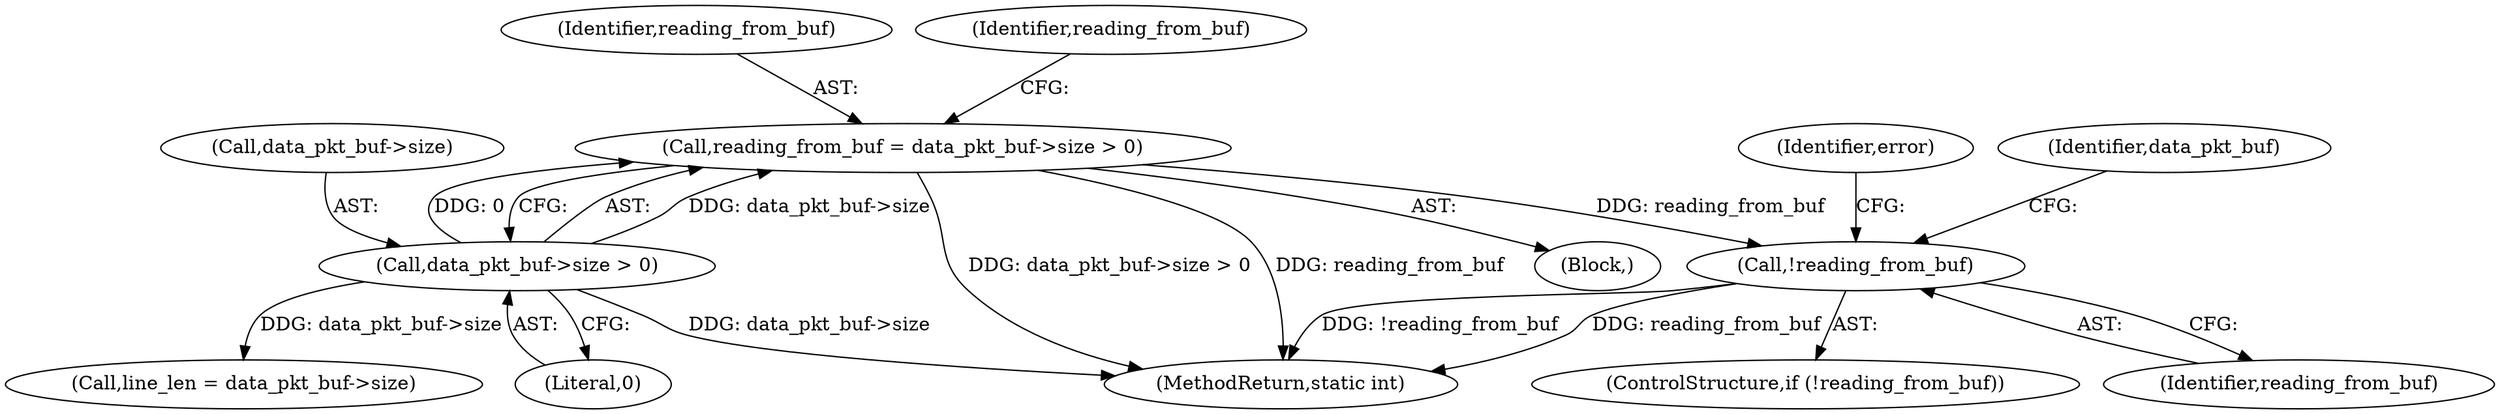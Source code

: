 digraph "0_libgit2_2fdef641fd0dd2828bd948234ae86de75221a11a_0@API" {
"1000118" [label="(Call,reading_from_buf = data_pkt_buf->size > 0)"];
"1000120" [label="(Call,data_pkt_buf->size > 0)"];
"1000178" [label="(Call,!reading_from_buf)"];
"1000234" [label="(MethodReturn,static int)"];
"1000177" [label="(ControlStructure,if (!reading_from_buf))"];
"1000141" [label="(Call,line_len = data_pkt_buf->size)"];
"1000119" [label="(Identifier,reading_from_buf)"];
"1000181" [label="(Identifier,data_pkt_buf)"];
"1000126" [label="(Identifier,reading_from_buf)"];
"1000124" [label="(Literal,0)"];
"1000121" [label="(Call,data_pkt_buf->size)"];
"1000185" [label="(Identifier,error)"];
"1000108" [label="(Block,)"];
"1000178" [label="(Call,!reading_from_buf)"];
"1000179" [label="(Identifier,reading_from_buf)"];
"1000118" [label="(Call,reading_from_buf = data_pkt_buf->size > 0)"];
"1000120" [label="(Call,data_pkt_buf->size > 0)"];
"1000118" -> "1000108"  [label="AST: "];
"1000118" -> "1000120"  [label="CFG: "];
"1000119" -> "1000118"  [label="AST: "];
"1000120" -> "1000118"  [label="AST: "];
"1000126" -> "1000118"  [label="CFG: "];
"1000118" -> "1000234"  [label="DDG: data_pkt_buf->size > 0"];
"1000118" -> "1000234"  [label="DDG: reading_from_buf"];
"1000120" -> "1000118"  [label="DDG: data_pkt_buf->size"];
"1000120" -> "1000118"  [label="DDG: 0"];
"1000118" -> "1000178"  [label="DDG: reading_from_buf"];
"1000120" -> "1000124"  [label="CFG: "];
"1000121" -> "1000120"  [label="AST: "];
"1000124" -> "1000120"  [label="AST: "];
"1000120" -> "1000234"  [label="DDG: data_pkt_buf->size"];
"1000120" -> "1000141"  [label="DDG: data_pkt_buf->size"];
"1000178" -> "1000177"  [label="AST: "];
"1000178" -> "1000179"  [label="CFG: "];
"1000179" -> "1000178"  [label="AST: "];
"1000181" -> "1000178"  [label="CFG: "];
"1000185" -> "1000178"  [label="CFG: "];
"1000178" -> "1000234"  [label="DDG: reading_from_buf"];
"1000178" -> "1000234"  [label="DDG: !reading_from_buf"];
}
